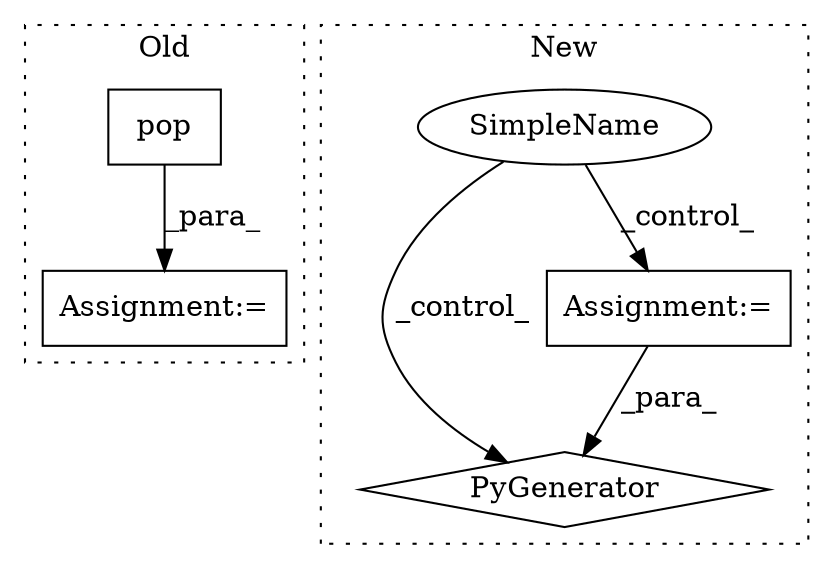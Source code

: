 digraph G {
subgraph cluster0 {
1 [label="pop" a="32" s="3414,3447" l="4,1" shape="box"];
4 [label="Assignment:=" a="7" s="3406" l="1" shape="box"];
label = "Old";
style="dotted";
}
subgraph cluster1 {
2 [label="PyGenerator" a="107" s="3671" l="117" shape="diamond"];
3 [label="Assignment:=" a="7" s="3748" l="34" shape="box"];
5 [label="SimpleName" a="42" s="" l="" shape="ellipse"];
label = "New";
style="dotted";
}
1 -> 4 [label="_para_"];
3 -> 2 [label="_para_"];
5 -> 3 [label="_control_"];
5 -> 2 [label="_control_"];
}